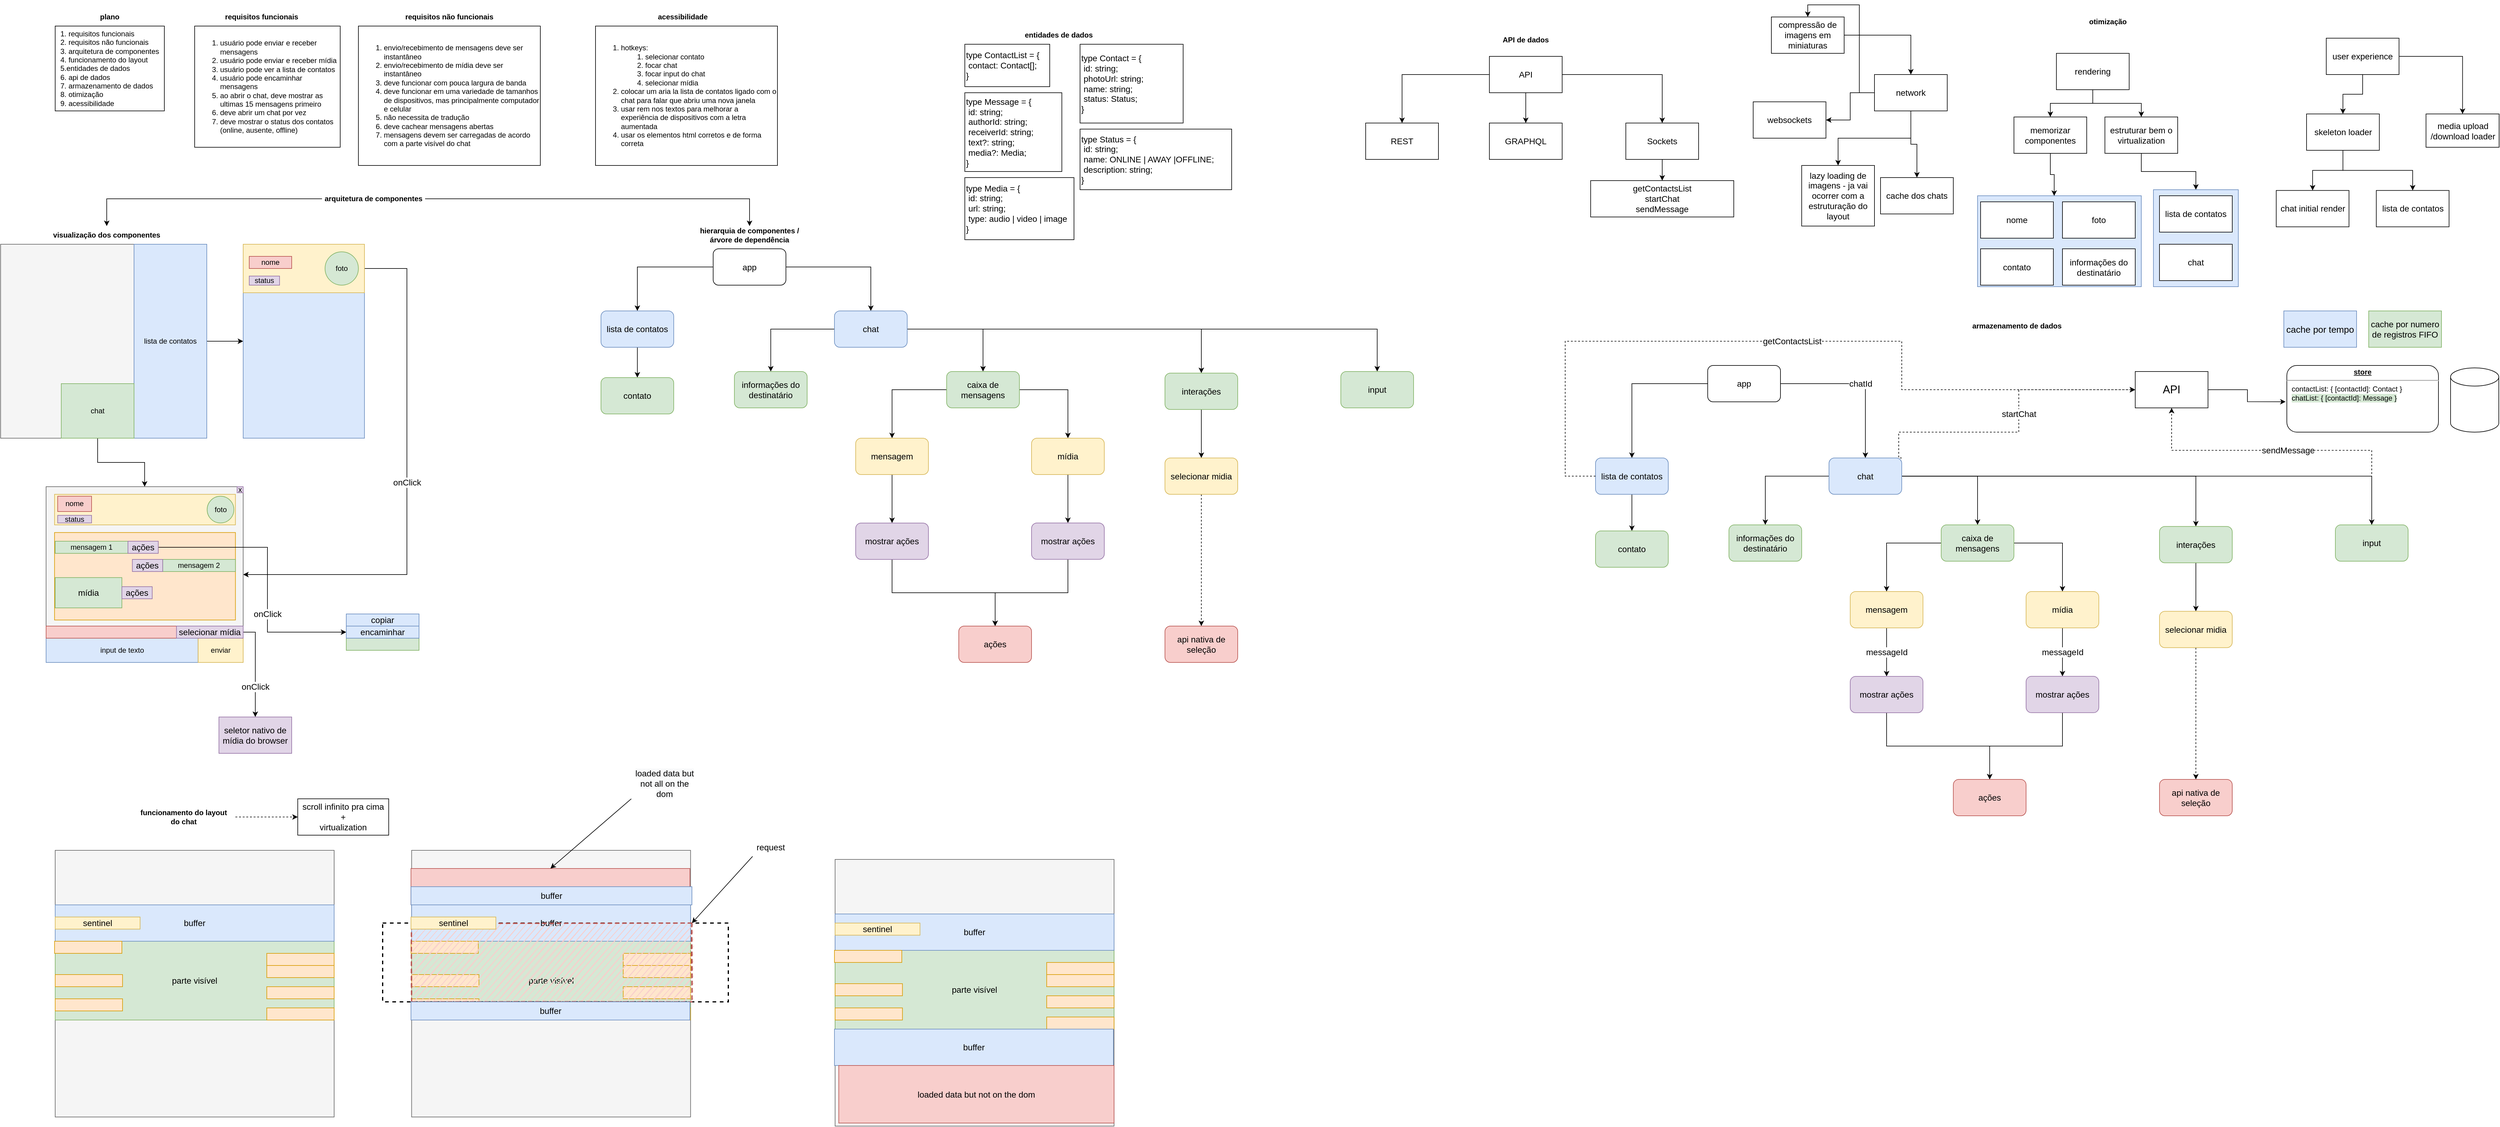<mxfile version="20.2.0" type="google"><diagram id="jamkoFkDFcD_MNUTm5GR" name="Page-1"><mxGraphModel grid="1" page="1" gridSize="10" guides="1" tooltips="1" connect="1" arrows="1" fold="1" pageScale="1" pageWidth="827" pageHeight="1169" math="0" shadow="0"><root><mxCell id="0"/><mxCell id="1" parent="0"/><mxCell id="gQbRkt-t-2cIPlTCjj4A-266" value="" style="rounded=0;whiteSpace=wrap;html=1;glass=0;labelBackgroundColor=none;sketch=0;fontSize=14;strokeWidth=1;fillColor=#dae8fc;strokeColor=#6c8ebf;" vertex="1" parent="1"><mxGeometry x="3660" y="350" width="140" height="160" as="geometry"/></mxCell><mxCell id="gQbRkt-t-2cIPlTCjj4A-263" value="" style="rounded=0;whiteSpace=wrap;html=1;glass=0;labelBackgroundColor=none;sketch=0;fontSize=14;strokeWidth=1;fillColor=#dae8fc;strokeColor=#6c8ebf;" vertex="1" parent="1"><mxGeometry x="3370" y="360" width="270" height="150" as="geometry"/></mxCell><mxCell id="gQbRkt-t-2cIPlTCjj4A-1" value="&lt;div style=&quot;text-align: left;&quot;&gt;&lt;span style=&quot;background-color: initial;&quot;&gt;1. requisitos funcionais&lt;/span&gt;&lt;/div&gt;&lt;div style=&quot;text-align: left;&quot;&gt;&lt;span style=&quot;background-color: initial;&quot;&gt;2. requisitos não funcionais&lt;/span&gt;&lt;/div&gt;&lt;div style=&quot;text-align: left;&quot;&gt;&lt;span style=&quot;background-color: initial;&quot;&gt;3. arquitetura de componentes&lt;/span&gt;&lt;/div&gt;&lt;div style=&quot;text-align: left;&quot;&gt;&lt;span style=&quot;background-color: initial;&quot;&gt;4. funcionamento do layout&lt;/span&gt;&lt;/div&gt;&lt;div style=&quot;text-align: left;&quot;&gt;&lt;span style=&quot;background-color: initial;&quot;&gt;5.entidades de dados&lt;/span&gt;&lt;/div&gt;&lt;div style=&quot;text-align: left;&quot;&gt;&lt;span style=&quot;background-color: initial;&quot;&gt;6. api de dados&lt;/span&gt;&lt;/div&gt;&lt;div style=&quot;text-align: left;&quot;&gt;&lt;span style=&quot;background-color: initial;&quot;&gt;7. armazenamento de dados&lt;/span&gt;&lt;/div&gt;&lt;div style=&quot;text-align: left;&quot;&gt;&lt;span style=&quot;background-color: initial;&quot;&gt;8. otimização&lt;/span&gt;&lt;/div&gt;&lt;div style=&quot;text-align: left;&quot;&gt;&lt;span style=&quot;background-color: initial;&quot;&gt;9. acessibilidade&lt;/span&gt;&lt;/div&gt;" style="rounded=0;whiteSpace=wrap;html=1;" vertex="1" parent="1"><mxGeometry x="200" y="80" width="180" height="140" as="geometry"/></mxCell><mxCell id="gQbRkt-t-2cIPlTCjj4A-2" value="plano" style="text;html=1;strokeColor=none;fillColor=none;align=center;verticalAlign=middle;whiteSpace=wrap;rounded=0;fontStyle=1" vertex="1" parent="1"><mxGeometry x="260" y="50" width="60" height="30" as="geometry"/></mxCell><mxCell id="gQbRkt-t-2cIPlTCjj4A-3" value="&lt;ol&gt;&lt;li&gt;usuário pode enviar e receber mensagens&lt;/li&gt;&lt;li&gt;usuário pode enviar e receber mídia&lt;/li&gt;&lt;li&gt;usuário pode ver a lista de contatos&lt;/li&gt;&lt;li&gt;usuário pode encaminhar mensagens&lt;/li&gt;&lt;li&gt;ao abrir o chat, deve mostrar as ultimas 15 mensagens primeiro&lt;/li&gt;&lt;li&gt;deve abrir um chat por vez&lt;/li&gt;&lt;li&gt;deve mostrar o status dos contatos (online, ausente, offline)&lt;/li&gt;&lt;/ol&gt;" style="rounded=0;whiteSpace=wrap;html=1;align=left;" vertex="1" parent="1"><mxGeometry x="430" y="80" width="240" height="200" as="geometry"/></mxCell><mxCell id="gQbRkt-t-2cIPlTCjj4A-4" value="requisitos funcionais" style="text;html=1;strokeColor=none;fillColor=none;align=center;verticalAlign=middle;whiteSpace=wrap;rounded=0;fontStyle=1" vertex="1" parent="1"><mxGeometry x="467.5" y="50" width="145" height="30" as="geometry"/></mxCell><mxCell id="gQbRkt-t-2cIPlTCjj4A-5" value="&lt;ol&gt;&lt;li&gt;envio/recebimento de mensagens deve ser instantâneo&lt;/li&gt;&lt;li&gt;envio/recebimento de mídia deve ser instantâneo&lt;/li&gt;&lt;li&gt;deve funcionar com pouca largura de banda&lt;/li&gt;&lt;li&gt;deve funcionar em uma variedade de tamanhos de dispositivos, mas principalmente computador e celular&lt;/li&gt;&lt;li&gt;não necessita de tradução&lt;/li&gt;&lt;li&gt;deve cachear mensagens abertas&lt;/li&gt;&lt;li&gt;mensagens devem ser carregadas de acordo com a parte visível do chat&lt;/li&gt;&lt;/ol&gt;" style="rounded=0;whiteSpace=wrap;html=1;align=left;" vertex="1" parent="1"><mxGeometry x="700" y="80" width="300" height="230" as="geometry"/></mxCell><mxCell id="gQbRkt-t-2cIPlTCjj4A-6" value="requisitos não funcionais" style="text;html=1;strokeColor=none;fillColor=none;align=center;verticalAlign=middle;whiteSpace=wrap;rounded=0;fontStyle=1" vertex="1" parent="1"><mxGeometry x="761.25" y="50" width="177.5" height="30" as="geometry"/></mxCell><mxCell id="gQbRkt-t-2cIPlTCjj4A-7" value="" style="rounded=0;whiteSpace=wrap;html=1;fillColor=#f5f5f5;fontColor=#333333;strokeColor=#666666;" vertex="1" parent="1"><mxGeometry x="110" y="440" width="340" height="320" as="geometry"/></mxCell><mxCell id="gQbRkt-t-2cIPlTCjj4A-8" value="visualização dos componentes" style="text;html=1;strokeColor=none;fillColor=none;align=center;verticalAlign=middle;whiteSpace=wrap;rounded=0;fontStyle=1" vertex="1" parent="1"><mxGeometry x="190" y="410" width="190" height="30" as="geometry"/></mxCell><mxCell id="gQbRkt-t-2cIPlTCjj4A-11" style="edgeStyle=orthogonalEdgeStyle;rounded=0;orthogonalLoop=1;jettySize=auto;html=1;entryX=0;entryY=0.5;entryDx=0;entryDy=0;" edge="1" parent="1" source="gQbRkt-t-2cIPlTCjj4A-9" target="gQbRkt-t-2cIPlTCjj4A-13"><mxGeometry relative="1" as="geometry"><mxPoint x="510" y="600" as="targetPoint"/></mxGeometry></mxCell><mxCell id="gQbRkt-t-2cIPlTCjj4A-9" value="lista de contatos" style="rounded=0;whiteSpace=wrap;html=1;fillColor=#dae8fc;strokeColor=#6c8ebf;" vertex="1" parent="1"><mxGeometry x="330" y="440" width="120" height="320" as="geometry"/></mxCell><mxCell id="gQbRkt-t-2cIPlTCjj4A-20" style="edgeStyle=orthogonalEdgeStyle;rounded=0;orthogonalLoop=1;jettySize=auto;html=1;entryX=0.5;entryY=0;entryDx=0;entryDy=0;" edge="1" parent="1" source="gQbRkt-t-2cIPlTCjj4A-10" target="gQbRkt-t-2cIPlTCjj4A-21"><mxGeometry relative="1" as="geometry"><mxPoint x="270" y="830" as="targetPoint"/></mxGeometry></mxCell><mxCell id="gQbRkt-t-2cIPlTCjj4A-10" value="chat" style="rounded=0;whiteSpace=wrap;html=1;fillColor=#d5e8d4;strokeColor=#82b366;" vertex="1" parent="1"><mxGeometry x="210" y="670" width="120" height="90" as="geometry"/></mxCell><mxCell id="gQbRkt-t-2cIPlTCjj4A-13" value="" style="rounded=0;whiteSpace=wrap;html=1;fillColor=#dae8fc;strokeColor=#6c8ebf;" vertex="1" parent="1"><mxGeometry x="510" y="440" width="200" height="320" as="geometry"/></mxCell><mxCell id="gQbRkt-t-2cIPlTCjj4A-40" value="onClick" style="edgeStyle=orthogonalEdgeStyle;rounded=0;orthogonalLoop=1;jettySize=auto;html=1;entryX=1;entryY=0.5;entryDx=0;entryDy=0;fontSize=14;" edge="1" parent="1" source="gQbRkt-t-2cIPlTCjj4A-14" target="gQbRkt-t-2cIPlTCjj4A-21"><mxGeometry relative="1" as="geometry"><Array as="points"><mxPoint x="780" y="480"/><mxPoint x="780" y="985"/></Array></mxGeometry></mxCell><mxCell id="gQbRkt-t-2cIPlTCjj4A-14" value="" style="rounded=0;whiteSpace=wrap;html=1;fillColor=#fff2cc;strokeColor=#d6b656;" vertex="1" parent="1"><mxGeometry x="510" y="440" width="200" height="80" as="geometry"/></mxCell><mxCell id="gQbRkt-t-2cIPlTCjj4A-16" value="foto" style="ellipse;whiteSpace=wrap;html=1;aspect=fixed;fillColor=#d5e8d4;strokeColor=#82b366;" vertex="1" parent="1"><mxGeometry x="645" y="452.5" width="55" height="55" as="geometry"/></mxCell><mxCell id="gQbRkt-t-2cIPlTCjj4A-19" value="status" style="rounded=0;whiteSpace=wrap;html=1;fillColor=#e1d5e7;strokeColor=#9673a6;" vertex="1" parent="1"><mxGeometry x="520" y="492.5" width="50" height="15" as="geometry"/></mxCell><mxCell id="gQbRkt-t-2cIPlTCjj4A-28" value="nome" style="rounded=0;whiteSpace=wrap;html=1;fillColor=#f8cecc;strokeColor=#b85450;" vertex="1" parent="1"><mxGeometry x="520" y="460" width="70" height="20" as="geometry"/></mxCell><mxCell id="gQbRkt-t-2cIPlTCjj4A-21" value="" style="rounded=0;whiteSpace=wrap;html=1;fillColor=#f5f5f5;fontColor=#333333;strokeColor=#666666;" vertex="1" parent="1"><mxGeometry x="185" y="840" width="325" height="290.0" as="geometry"/></mxCell><mxCell id="gQbRkt-t-2cIPlTCjj4A-22" value="input de texto" style="rounded=0;whiteSpace=wrap;html=1;fillColor=#dae8fc;strokeColor=#6c8ebf;" vertex="1" parent="1"><mxGeometry x="185" y="1090" width="250.71" height="40" as="geometry"/></mxCell><mxCell id="gQbRkt-t-2cIPlTCjj4A-23" value="enviar" style="rounded=0;whiteSpace=wrap;html=1;fillColor=#fff2cc;strokeColor=#d6b656;" vertex="1" parent="1"><mxGeometry x="435.71" y="1090" width="74.29" height="40" as="geometry"/></mxCell><mxCell id="gQbRkt-t-2cIPlTCjj4A-24" value="" style="rounded=0;whiteSpace=wrap;html=1;fillColor=#ffe6cc;strokeColor=#d79b00;" vertex="1" parent="1"><mxGeometry x="198.93" y="915.65" width="298.32" height="144.35" as="geometry"/></mxCell><mxCell id="gQbRkt-t-2cIPlTCjj4A-26" value="" style="rounded=0;whiteSpace=wrap;html=1;fillColor=#fff2cc;strokeColor=#d6b656;" vertex="1" parent="1"><mxGeometry x="198.93" y="852.609" width="298.325" height="50.435" as="geometry"/></mxCell><mxCell id="gQbRkt-t-2cIPlTCjj4A-27" value="foto" style="ellipse;whiteSpace=wrap;html=1;aspect=fixed;fillColor=#d5e8d4;strokeColor=#82b366;" vertex="1" parent="1"><mxGeometry x="450.557" y="855.761" width="44.13" height="44.13" as="geometry"/></mxCell><mxCell id="gQbRkt-t-2cIPlTCjj4A-18" value="nome" style="rounded=0;whiteSpace=wrap;html=1;fillColor=#f8cecc;strokeColor=#b85450;" vertex="1" parent="1"><mxGeometry x="204.12" y="855.76" width="55.88" height="25.22" as="geometry"/></mxCell><mxCell id="gQbRkt-t-2cIPlTCjj4A-29" value="status" style="rounded=0;whiteSpace=wrap;html=1;fillColor=#e1d5e7;strokeColor=#9673a6;" vertex="1" parent="1"><mxGeometry x="204.12" y="887.28" width="55.88" height="12.61" as="geometry"/></mxCell><mxCell id="gQbRkt-t-2cIPlTCjj4A-37" value="mensagem 2" style="rounded=0;whiteSpace=wrap;html=1;fillColor=#d5e8d4;strokeColor=#82b366;" vertex="1" parent="1"><mxGeometry x="377.25" y="960" width="120" height="20" as="geometry"/></mxCell><mxCell id="gQbRkt-t-2cIPlTCjj4A-38" value="mensagem 1" style="rounded=0;whiteSpace=wrap;html=1;fillColor=#d5e8d4;strokeColor=#82b366;" vertex="1" parent="1"><mxGeometry x="200" y="930" width="120" height="20" as="geometry"/></mxCell><mxCell id="gQbRkt-t-2cIPlTCjj4A-39" value="x" style="rounded=0;whiteSpace=wrap;html=1;fillColor=#e1d5e7;strokeColor=#9673a6;" vertex="1" parent="1"><mxGeometry x="500" y="840" width="10" height="10" as="geometry"/></mxCell><mxCell id="gQbRkt-t-2cIPlTCjj4A-41" value="" style="rounded=0;whiteSpace=wrap;html=1;fontSize=14;fillColor=#f8cecc;strokeColor=#b85450;" vertex="1" parent="1"><mxGeometry x="185" y="1070" width="325" height="20" as="geometry"/></mxCell><mxCell id="gQbRkt-t-2cIPlTCjj4A-52" value="onClick" style="edgeStyle=orthogonalEdgeStyle;rounded=0;orthogonalLoop=1;jettySize=auto;html=1;fontSize=14;entryX=0.5;entryY=0;entryDx=0;entryDy=0;exitX=1;exitY=0.5;exitDx=0;exitDy=0;" edge="1" parent="1" source="gQbRkt-t-2cIPlTCjj4A-42" target="gQbRkt-t-2cIPlTCjj4A-53"><mxGeometry x="0.375" relative="1" as="geometry"><mxPoint x="530" y="1210" as="targetPoint"/><mxPoint as="offset"/></mxGeometry></mxCell><mxCell id="gQbRkt-t-2cIPlTCjj4A-42" value="selecionar mídia" style="rounded=0;whiteSpace=wrap;html=1;fontSize=14;fillColor=#e1d5e7;strokeColor=#9673a6;" vertex="1" parent="1"><mxGeometry x="400" y="1070" width="110" height="20" as="geometry"/></mxCell><mxCell id="gQbRkt-t-2cIPlTCjj4A-43" value="mídia" style="rounded=0;whiteSpace=wrap;html=1;fontSize=14;fillColor=#d5e8d4;strokeColor=#82b366;" vertex="1" parent="1"><mxGeometry x="200" y="990" width="110" height="50" as="geometry"/></mxCell><mxCell id="gQbRkt-t-2cIPlTCjj4A-47" value="onClick" style="edgeStyle=orthogonalEdgeStyle;rounded=0;orthogonalLoop=1;jettySize=auto;html=1;fontSize=14;entryX=0;entryY=0.5;entryDx=0;entryDy=0;" edge="1" parent="1" source="gQbRkt-t-2cIPlTCjj4A-44" target="gQbRkt-t-2cIPlTCjj4A-48"><mxGeometry x="0.289" relative="1" as="geometry"><mxPoint x="650" y="1080.0" as="targetPoint"/><Array as="points"><mxPoint x="550" y="940"/><mxPoint x="550" y="1080"/></Array><mxPoint as="offset"/></mxGeometry></mxCell><mxCell id="gQbRkt-t-2cIPlTCjj4A-44" value="ações" style="rounded=0;whiteSpace=wrap;html=1;fontSize=14;fillColor=#e1d5e7;strokeColor=#9673a6;" vertex="1" parent="1"><mxGeometry x="320" y="930" width="50" height="20" as="geometry"/></mxCell><mxCell id="gQbRkt-t-2cIPlTCjj4A-45" value="ações" style="rounded=0;whiteSpace=wrap;html=1;fontSize=14;fillColor=#e1d5e7;strokeColor=#9673a6;" vertex="1" parent="1"><mxGeometry x="327.25" y="960" width="50" height="20" as="geometry"/></mxCell><mxCell id="gQbRkt-t-2cIPlTCjj4A-46" value="ações" style="rounded=0;whiteSpace=wrap;html=1;fontSize=14;fillColor=#e1d5e7;strokeColor=#9673a6;" vertex="1" parent="1"><mxGeometry x="310" y="1005" width="50" height="20" as="geometry"/></mxCell><mxCell id="gQbRkt-t-2cIPlTCjj4A-48" value="" style="rounded=0;whiteSpace=wrap;html=1;fontSize=14;fillColor=#d5e8d4;strokeColor=#82b366;" vertex="1" parent="1"><mxGeometry x="680" y="1050" width="120" height="60" as="geometry"/></mxCell><mxCell id="gQbRkt-t-2cIPlTCjj4A-49" value="copiar" style="rounded=0;whiteSpace=wrap;html=1;fontSize=14;fillColor=#dae8fc;strokeColor=#6c8ebf;" vertex="1" parent="1"><mxGeometry x="680" y="1050" width="120" height="20" as="geometry"/></mxCell><mxCell id="gQbRkt-t-2cIPlTCjj4A-50" value="encaminhar" style="rounded=0;whiteSpace=wrap;html=1;fontSize=14;fillColor=#dae8fc;strokeColor=#6c8ebf;" vertex="1" parent="1"><mxGeometry x="680" y="1070" width="120" height="20" as="geometry"/></mxCell><mxCell id="gQbRkt-t-2cIPlTCjj4A-53" value="seletor nativo de mídia do browser" style="rounded=0;whiteSpace=wrap;html=1;fontSize=14;fillColor=#e1d5e7;strokeColor=#9673a6;" vertex="1" parent="1"><mxGeometry x="470" y="1220" width="120" height="60" as="geometry"/></mxCell><mxCell id="gQbRkt-t-2cIPlTCjj4A-54" value="hierarquia de componentes / árvore de dependência" style="text;html=1;strokeColor=none;fillColor=none;align=center;verticalAlign=middle;whiteSpace=wrap;rounded=0;fontStyle=1" vertex="1" parent="1"><mxGeometry x="1260" y="410" width="170" height="30" as="geometry"/></mxCell><mxCell id="gQbRkt-t-2cIPlTCjj4A-57" style="edgeStyle=orthogonalEdgeStyle;rounded=0;orthogonalLoop=1;jettySize=auto;html=1;entryX=0.5;entryY=0;entryDx=0;entryDy=0;fontSize=14;" edge="1" parent="1" source="gQbRkt-t-2cIPlTCjj4A-56" target="gQbRkt-t-2cIPlTCjj4A-54"><mxGeometry relative="1" as="geometry"/></mxCell><mxCell id="gQbRkt-t-2cIPlTCjj4A-58" style="edgeStyle=orthogonalEdgeStyle;rounded=0;orthogonalLoop=1;jettySize=auto;html=1;entryX=0.5;entryY=0;entryDx=0;entryDy=0;fontSize=14;" edge="1" parent="1" source="gQbRkt-t-2cIPlTCjj4A-56" target="gQbRkt-t-2cIPlTCjj4A-8"><mxGeometry relative="1" as="geometry"/></mxCell><mxCell id="gQbRkt-t-2cIPlTCjj4A-56" value="arquitetura de componentes" style="text;html=1;strokeColor=none;fillColor=none;align=center;verticalAlign=middle;whiteSpace=wrap;rounded=0;fontStyle=1" vertex="1" parent="1"><mxGeometry x="640" y="350" width="170" height="30" as="geometry"/></mxCell><mxCell id="gQbRkt-t-2cIPlTCjj4A-64" value="" style="edgeStyle=orthogonalEdgeStyle;rounded=0;orthogonalLoop=1;jettySize=auto;html=1;fontSize=14;" edge="1" parent="1" source="gQbRkt-t-2cIPlTCjj4A-62" target="gQbRkt-t-2cIPlTCjj4A-63"><mxGeometry relative="1" as="geometry"/></mxCell><mxCell id="gQbRkt-t-2cIPlTCjj4A-66" value="" style="edgeStyle=orthogonalEdgeStyle;rounded=0;orthogonalLoop=1;jettySize=auto;html=1;fontSize=14;" edge="1" parent="1" source="gQbRkt-t-2cIPlTCjj4A-62" target="gQbRkt-t-2cIPlTCjj4A-65"><mxGeometry relative="1" as="geometry"/></mxCell><mxCell id="gQbRkt-t-2cIPlTCjj4A-62" value="app" style="rounded=1;whiteSpace=wrap;html=1;fontSize=14;" vertex="1" parent="1"><mxGeometry x="1285" y="447.5" width="120" height="60" as="geometry"/></mxCell><mxCell id="gQbRkt-t-2cIPlTCjj4A-68" value="" style="edgeStyle=orthogonalEdgeStyle;rounded=0;orthogonalLoop=1;jettySize=auto;html=1;fontSize=14;" edge="1" parent="1" source="gQbRkt-t-2cIPlTCjj4A-63" target="gQbRkt-t-2cIPlTCjj4A-67"><mxGeometry relative="1" as="geometry"/></mxCell><mxCell id="gQbRkt-t-2cIPlTCjj4A-63" value="lista de contatos" style="whiteSpace=wrap;html=1;fontSize=14;rounded=1;fillColor=#dae8fc;strokeColor=#6c8ebf;" vertex="1" parent="1"><mxGeometry x="1100" y="550" width="120" height="60" as="geometry"/></mxCell><mxCell id="gQbRkt-t-2cIPlTCjj4A-70" value="" style="edgeStyle=orthogonalEdgeStyle;rounded=0;orthogonalLoop=1;jettySize=auto;html=1;fontSize=14;" edge="1" parent="1" source="gQbRkt-t-2cIPlTCjj4A-65" target="gQbRkt-t-2cIPlTCjj4A-69"><mxGeometry relative="1" as="geometry"/></mxCell><mxCell id="gQbRkt-t-2cIPlTCjj4A-74" value="" style="edgeStyle=orthogonalEdgeStyle;rounded=0;orthogonalLoop=1;jettySize=auto;html=1;fontSize=14;" edge="1" parent="1" source="gQbRkt-t-2cIPlTCjj4A-65" target="gQbRkt-t-2cIPlTCjj4A-73"><mxGeometry relative="1" as="geometry"/></mxCell><mxCell id="gQbRkt-t-2cIPlTCjj4A-95" value="" style="edgeStyle=orthogonalEdgeStyle;rounded=0;orthogonalLoop=1;jettySize=auto;html=1;fontSize=14;" edge="1" parent="1" source="gQbRkt-t-2cIPlTCjj4A-65" target="gQbRkt-t-2cIPlTCjj4A-94"><mxGeometry relative="1" as="geometry"/></mxCell><mxCell id="gQbRkt-t-2cIPlTCjj4A-98" style="edgeStyle=orthogonalEdgeStyle;rounded=0;orthogonalLoop=1;jettySize=auto;html=1;fontSize=14;" edge="1" parent="1" source="gQbRkt-t-2cIPlTCjj4A-65" target="gQbRkt-t-2cIPlTCjj4A-99"><mxGeometry relative="1" as="geometry"><mxPoint x="2410" y="650" as="targetPoint"/></mxGeometry></mxCell><mxCell id="gQbRkt-t-2cIPlTCjj4A-65" value="chat" style="whiteSpace=wrap;html=1;fontSize=14;rounded=1;fillColor=#dae8fc;strokeColor=#6c8ebf;" vertex="1" parent="1"><mxGeometry x="1485" y="550" width="120" height="60" as="geometry"/></mxCell><mxCell id="gQbRkt-t-2cIPlTCjj4A-67" value="contato" style="whiteSpace=wrap;html=1;fontSize=14;rounded=1;fillColor=#d5e8d4;strokeColor=#82b366;" vertex="1" parent="1"><mxGeometry x="1100" y="660" width="120" height="60" as="geometry"/></mxCell><mxCell id="gQbRkt-t-2cIPlTCjj4A-69" value="informações do destinatário" style="whiteSpace=wrap;html=1;fontSize=14;rounded=1;fillColor=#d5e8d4;strokeColor=#82b366;" vertex="1" parent="1"><mxGeometry x="1320" y="650" width="120" height="60" as="geometry"/></mxCell><mxCell id="gQbRkt-t-2cIPlTCjj4A-78" value="" style="edgeStyle=orthogonalEdgeStyle;rounded=0;orthogonalLoop=1;jettySize=auto;html=1;fontSize=14;" edge="1" parent="1" source="gQbRkt-t-2cIPlTCjj4A-73" target="gQbRkt-t-2cIPlTCjj4A-77"><mxGeometry relative="1" as="geometry"/></mxCell><mxCell id="gQbRkt-t-2cIPlTCjj4A-80" value="" style="edgeStyle=orthogonalEdgeStyle;rounded=0;orthogonalLoop=1;jettySize=auto;html=1;fontSize=14;" edge="1" parent="1" source="gQbRkt-t-2cIPlTCjj4A-73" target="gQbRkt-t-2cIPlTCjj4A-79"><mxGeometry relative="1" as="geometry"/></mxCell><mxCell id="gQbRkt-t-2cIPlTCjj4A-73" value="caixa de mensagens" style="whiteSpace=wrap;html=1;fontSize=14;rounded=1;fillColor=#d5e8d4;strokeColor=#82b366;" vertex="1" parent="1"><mxGeometry x="1670" y="650" width="120" height="60" as="geometry"/></mxCell><mxCell id="gQbRkt-t-2cIPlTCjj4A-85" value="" style="edgeStyle=orthogonalEdgeStyle;rounded=0;orthogonalLoop=1;jettySize=auto;html=1;fontSize=14;" edge="1" parent="1" source="gQbRkt-t-2cIPlTCjj4A-77" target="gQbRkt-t-2cIPlTCjj4A-84"><mxGeometry relative="1" as="geometry"/></mxCell><mxCell id="gQbRkt-t-2cIPlTCjj4A-77" value="mensagem" style="whiteSpace=wrap;html=1;fontSize=14;rounded=1;fillColor=#fff2cc;strokeColor=#d6b656;" vertex="1" parent="1"><mxGeometry x="1520" y="760" width="120" height="60" as="geometry"/></mxCell><mxCell id="gQbRkt-t-2cIPlTCjj4A-87" style="edgeStyle=orthogonalEdgeStyle;rounded=0;orthogonalLoop=1;jettySize=auto;html=1;fontSize=14;" edge="1" parent="1" source="gQbRkt-t-2cIPlTCjj4A-79" target="gQbRkt-t-2cIPlTCjj4A-86"><mxGeometry relative="1" as="geometry"/></mxCell><mxCell id="gQbRkt-t-2cIPlTCjj4A-79" value="mídia" style="whiteSpace=wrap;html=1;fontSize=14;rounded=1;fillColor=#fff2cc;strokeColor=#d6b656;" vertex="1" parent="1"><mxGeometry x="1810" y="760" width="120" height="60" as="geometry"/></mxCell><mxCell id="gQbRkt-t-2cIPlTCjj4A-91" style="edgeStyle=orthogonalEdgeStyle;rounded=0;orthogonalLoop=1;jettySize=auto;html=1;fontSize=14;exitX=0.5;exitY=1;exitDx=0;exitDy=0;" edge="1" parent="1" source="gQbRkt-t-2cIPlTCjj4A-84" target="gQbRkt-t-2cIPlTCjj4A-90"><mxGeometry relative="1" as="geometry"/></mxCell><mxCell id="gQbRkt-t-2cIPlTCjj4A-84" value="mostrar ações" style="whiteSpace=wrap;html=1;fontSize=14;rounded=1;fillColor=#e1d5e7;strokeColor=#9673a6;" vertex="1" parent="1"><mxGeometry x="1520" y="900" width="120" height="60" as="geometry"/></mxCell><mxCell id="gQbRkt-t-2cIPlTCjj4A-92" style="edgeStyle=orthogonalEdgeStyle;rounded=0;orthogonalLoop=1;jettySize=auto;html=1;fontSize=14;" edge="1" parent="1" source="gQbRkt-t-2cIPlTCjj4A-86" target="gQbRkt-t-2cIPlTCjj4A-90"><mxGeometry relative="1" as="geometry"/></mxCell><mxCell id="gQbRkt-t-2cIPlTCjj4A-86" value="mostrar ações" style="whiteSpace=wrap;html=1;fontSize=14;rounded=1;fillColor=#e1d5e7;strokeColor=#9673a6;" vertex="1" parent="1"><mxGeometry x="1810" y="899.89" width="120" height="60" as="geometry"/></mxCell><mxCell id="gQbRkt-t-2cIPlTCjj4A-90" value="ações" style="rounded=1;whiteSpace=wrap;html=1;fontSize=14;fillColor=#f8cecc;strokeColor=#b85450;" vertex="1" parent="1"><mxGeometry x="1690" y="1070" width="120" height="60" as="geometry"/></mxCell><mxCell id="gQbRkt-t-2cIPlTCjj4A-97" value="" style="edgeStyle=orthogonalEdgeStyle;rounded=0;orthogonalLoop=1;jettySize=auto;html=1;fontSize=14;" edge="1" parent="1" source="gQbRkt-t-2cIPlTCjj4A-94" target="gQbRkt-t-2cIPlTCjj4A-96"><mxGeometry relative="1" as="geometry"/></mxCell><mxCell id="gQbRkt-t-2cIPlTCjj4A-94" value="interações" style="whiteSpace=wrap;html=1;fontSize=14;rounded=1;fillColor=#d5e8d4;strokeColor=#82b366;" vertex="1" parent="1"><mxGeometry x="2030" y="652.61" width="120" height="60" as="geometry"/></mxCell><mxCell id="gQbRkt-t-2cIPlTCjj4A-103" style="edgeStyle=orthogonalEdgeStyle;rounded=0;orthogonalLoop=1;jettySize=auto;html=1;fontSize=14;dashed=1;" edge="1" parent="1" source="gQbRkt-t-2cIPlTCjj4A-96" target="gQbRkt-t-2cIPlTCjj4A-102"><mxGeometry relative="1" as="geometry"/></mxCell><mxCell id="gQbRkt-t-2cIPlTCjj4A-96" value="selecionar midia" style="whiteSpace=wrap;html=1;fontSize=14;rounded=1;fillColor=#fff2cc;strokeColor=#d6b656;" vertex="1" parent="1"><mxGeometry x="2030" y="792.61" width="120" height="60" as="geometry"/></mxCell><mxCell id="gQbRkt-t-2cIPlTCjj4A-99" value="input" style="whiteSpace=wrap;html=1;fontSize=14;rounded=1;fillColor=#d5e8d4;strokeColor=#82b366;" vertex="1" parent="1"><mxGeometry x="2320" y="650" width="120" height="60" as="geometry"/></mxCell><mxCell id="gQbRkt-t-2cIPlTCjj4A-102" value="api nativa de seleção" style="rounded=1;whiteSpace=wrap;html=1;fontSize=14;fillColor=#f8cecc;strokeColor=#b85450;" vertex="1" parent="1"><mxGeometry x="2030" y="1070" width="120" height="60" as="geometry"/></mxCell><mxCell id="gQbRkt-t-2cIPlTCjj4A-111" style="edgeStyle=orthogonalEdgeStyle;rounded=0;orthogonalLoop=1;jettySize=auto;html=1;entryX=0;entryY=0.5;entryDx=0;entryDy=0;dashed=1;fontSize=14;" edge="1" parent="1" source="gQbRkt-t-2cIPlTCjj4A-105" target="gQbRkt-t-2cIPlTCjj4A-110"><mxGeometry relative="1" as="geometry"/></mxCell><mxCell id="gQbRkt-t-2cIPlTCjj4A-105" value="funcionamento do layout&lt;br&gt;do chat" style="text;html=1;strokeColor=none;fillColor=none;align=center;verticalAlign=middle;whiteSpace=wrap;rounded=0;fontStyle=1" vertex="1" parent="1"><mxGeometry x="327.25" y="1370" width="170" height="30" as="geometry"/></mxCell><mxCell id="gQbRkt-t-2cIPlTCjj4A-106" value="" style="rounded=0;whiteSpace=wrap;html=1;fontSize=14;fillColor=#f5f5f5;fontColor=#333333;strokeColor=#666666;" vertex="1" parent="1"><mxGeometry x="200" y="1440" width="460" height="440" as="geometry"/></mxCell><mxCell id="gQbRkt-t-2cIPlTCjj4A-107" value="parte visível" style="rounded=0;whiteSpace=wrap;html=1;fontSize=14;fillColor=#d5e8d4;strokeColor=#82b366;" vertex="1" parent="1"><mxGeometry x="200" y="1590" width="460" height="130" as="geometry"/></mxCell><mxCell id="gQbRkt-t-2cIPlTCjj4A-109" value="buffer" style="rounded=0;whiteSpace=wrap;html=1;fontSize=14;fillColor=#dae8fc;strokeColor=#6c8ebf;" vertex="1" parent="1"><mxGeometry x="200" y="1530" width="460" height="60" as="geometry"/></mxCell><mxCell id="gQbRkt-t-2cIPlTCjj4A-110" value="scroll infinito pra cima&lt;br&gt;+&lt;br&gt;virtualization" style="rounded=0;whiteSpace=wrap;html=1;fontSize=14;" vertex="1" parent="1"><mxGeometry x="600" y="1355" width="150" height="60" as="geometry"/></mxCell><mxCell id="gQbRkt-t-2cIPlTCjj4A-112" value="" style="rounded=0;whiteSpace=wrap;html=1;fontSize=14;fillColor=#ffe6cc;strokeColor=#d79b00;" vertex="1" parent="1"><mxGeometry x="198.93" y="1590" width="111.07" height="20" as="geometry"/></mxCell><mxCell id="gQbRkt-t-2cIPlTCjj4A-113" value="" style="rounded=0;whiteSpace=wrap;html=1;fontSize=14;fillColor=#ffe6cc;strokeColor=#d79b00;" vertex="1" parent="1"><mxGeometry x="548.93" y="1610" width="111.07" height="20" as="geometry"/></mxCell><mxCell id="gQbRkt-t-2cIPlTCjj4A-114" value="" style="rounded=0;whiteSpace=wrap;html=1;fontSize=14;fillColor=#ffe6cc;strokeColor=#d79b00;" vertex="1" parent="1"><mxGeometry x="548.93" y="1630" width="111.07" height="20" as="geometry"/></mxCell><mxCell id="gQbRkt-t-2cIPlTCjj4A-115" value="" style="rounded=0;whiteSpace=wrap;html=1;fontSize=14;fillColor=#ffe6cc;strokeColor=#d79b00;" vertex="1" parent="1"><mxGeometry x="200" y="1645" width="111.07" height="20" as="geometry"/></mxCell><mxCell id="gQbRkt-t-2cIPlTCjj4A-116" value="" style="rounded=0;whiteSpace=wrap;html=1;fontSize=14;fillColor=#ffe6cc;strokeColor=#d79b00;" vertex="1" parent="1"><mxGeometry x="548.93" y="1665" width="111.07" height="20" as="geometry"/></mxCell><mxCell id="gQbRkt-t-2cIPlTCjj4A-117" value="" style="rounded=0;whiteSpace=wrap;html=1;fontSize=14;fillColor=#ffe6cc;strokeColor=#d79b00;" vertex="1" parent="1"><mxGeometry x="200" y="1685" width="111.07" height="20" as="geometry"/></mxCell><mxCell id="gQbRkt-t-2cIPlTCjj4A-118" value="" style="rounded=0;whiteSpace=wrap;html=1;fontSize=14;fillColor=#ffe6cc;strokeColor=#d79b00;" vertex="1" parent="1"><mxGeometry x="548.93" y="1700" width="111.07" height="20" as="geometry"/></mxCell><mxCell id="gQbRkt-t-2cIPlTCjj4A-121" value="" style="rounded=0;whiteSpace=wrap;html=1;fontSize=14;fillColor=#f5f5f5;fontColor=#333333;strokeColor=#666666;" vertex="1" parent="1"><mxGeometry x="787.75" y="1440" width="460" height="440" as="geometry"/></mxCell><mxCell id="gQbRkt-t-2cIPlTCjj4A-122" value="parte visível" style="rounded=0;whiteSpace=wrap;html=1;fontSize=14;fillColor=#d5e8d4;strokeColor=#82b366;" vertex="1" parent="1"><mxGeometry x="787.75" y="1590" width="460" height="130" as="geometry"/></mxCell><mxCell id="gQbRkt-t-2cIPlTCjj4A-123" value="buffer" style="rounded=0;whiteSpace=wrap;html=1;fontSize=14;fillColor=#dae8fc;strokeColor=#6c8ebf;" vertex="1" parent="1"><mxGeometry x="787.75" y="1530" width="460" height="60" as="geometry"/></mxCell><mxCell id="gQbRkt-t-2cIPlTCjj4A-124" value="" style="rounded=0;whiteSpace=wrap;html=1;fontSize=14;fillColor=#ffe6cc;strokeColor=#d79b00;" vertex="1" parent="1"><mxGeometry x="786.68" y="1590" width="111.07" height="20" as="geometry"/></mxCell><mxCell id="gQbRkt-t-2cIPlTCjj4A-125" value="" style="rounded=0;whiteSpace=wrap;html=1;fontSize=14;fillColor=#ffe6cc;strokeColor=#d79b00;" vertex="1" parent="1"><mxGeometry x="1136.68" y="1610" width="111.07" height="20" as="geometry"/></mxCell><mxCell id="gQbRkt-t-2cIPlTCjj4A-126" value="" style="rounded=0;whiteSpace=wrap;html=1;fontSize=14;fillColor=#ffe6cc;strokeColor=#d79b00;" vertex="1" parent="1"><mxGeometry x="1136.68" y="1630" width="111.07" height="20" as="geometry"/></mxCell><mxCell id="gQbRkt-t-2cIPlTCjj4A-127" value="" style="rounded=0;whiteSpace=wrap;html=1;fontSize=14;fillColor=#ffe6cc;strokeColor=#d79b00;" vertex="1" parent="1"><mxGeometry x="787.75" y="1645" width="111.07" height="20" as="geometry"/></mxCell><mxCell id="gQbRkt-t-2cIPlTCjj4A-128" value="" style="rounded=0;whiteSpace=wrap;html=1;fontSize=14;fillColor=#ffe6cc;strokeColor=#d79b00;" vertex="1" parent="1"><mxGeometry x="1136.68" y="1665" width="111.07" height="20" as="geometry"/></mxCell><mxCell id="gQbRkt-t-2cIPlTCjj4A-129" value="" style="rounded=0;whiteSpace=wrap;html=1;fontSize=14;fillColor=#ffe6cc;strokeColor=#d79b00;" vertex="1" parent="1"><mxGeometry x="787.75" y="1685" width="111.07" height="20" as="geometry"/></mxCell><mxCell id="gQbRkt-t-2cIPlTCjj4A-130" value="" style="rounded=0;whiteSpace=wrap;html=1;fontSize=14;fillColor=#ffe6cc;strokeColor=#d79b00;" vertex="1" parent="1"><mxGeometry x="1136.68" y="1700" width="111.07" height="20" as="geometry"/></mxCell><mxCell id="gQbRkt-t-2cIPlTCjj4A-131" value="" style="rounded=0;whiteSpace=wrap;html=1;fontSize=14;fillColor=none;dashed=1;strokeWidth=2;" vertex="1" parent="1"><mxGeometry x="740" y="1560" width="570" height="130" as="geometry"/></mxCell><mxCell id="gQbRkt-t-2cIPlTCjj4A-132" value="" style="rounded=0;whiteSpace=wrap;html=1;dashed=1;fontSize=14;strokeWidth=2;fillColor=#f8cecc;glass=0;sketch=1;strokeColor=#b85450;" vertex="1" parent="1"><mxGeometry x="787.75" y="1560" width="462.25" height="130" as="geometry"/></mxCell><mxCell id="gQbRkt-t-2cIPlTCjj4A-133" value="" style="endArrow=classic;html=1;rounded=0;fontSize=14;entryX=1;entryY=0;entryDx=0;entryDy=0;exitX=0;exitY=1;exitDx=0;exitDy=0;" edge="1" parent="1" source="gQbRkt-t-2cIPlTCjj4A-134" target="gQbRkt-t-2cIPlTCjj4A-132"><mxGeometry width="50" height="50" relative="1" as="geometry"><mxPoint x="1330" y="1440" as="sourcePoint"/><mxPoint x="1010" y="1540" as="targetPoint"/></mxGeometry></mxCell><mxCell id="gQbRkt-t-2cIPlTCjj4A-134" value="request" style="text;html=1;strokeColor=none;fillColor=none;align=center;verticalAlign=middle;whiteSpace=wrap;rounded=0;glass=0;dashed=1;sketch=1;fontSize=14;" vertex="1" parent="1"><mxGeometry x="1350" y="1420" width="60" height="30" as="geometry"/></mxCell><mxCell id="gQbRkt-t-2cIPlTCjj4A-138" value="" style="rounded=0;whiteSpace=wrap;html=1;fontSize=14;fillColor=#f8cecc;strokeColor=#b85450;" vertex="1" parent="1"><mxGeometry x="786.68" y="1470" width="460" height="60" as="geometry"/></mxCell><mxCell id="gQbRkt-t-2cIPlTCjj4A-136" value="buffer" style="rounded=0;whiteSpace=wrap;html=1;fontSize=14;fillColor=#dae8fc;strokeColor=#6c8ebf;" vertex="1" parent="1"><mxGeometry x="786.68" y="1500" width="463.32" height="30" as="geometry"/></mxCell><mxCell id="gQbRkt-t-2cIPlTCjj4A-139" value="&lt;span style=&quot;color: rgb(0, 0, 0); font-family: Helvetica; font-size: 14px; font-style: normal; font-variant-ligatures: normal; font-variant-caps: normal; font-weight: 400; letter-spacing: normal; orphans: 2; text-align: center; text-indent: 0px; text-transform: none; widows: 2; word-spacing: 0px; -webkit-text-stroke-width: 0px; background-color: rgb(248, 249, 250); text-decoration-thickness: initial; text-decoration-style: initial; text-decoration-color: initial; float: none; display: inline !important;&quot;&gt;loaded data but not all on the dom&lt;/span&gt;" style="text;html=1;strokeColor=none;fillColor=none;align=center;verticalAlign=middle;whiteSpace=wrap;rounded=0;glass=0;dashed=1;sketch=1;fontSize=14;" vertex="1" parent="1"><mxGeometry x="1150" y="1305" width="110" height="50" as="geometry"/></mxCell><mxCell id="gQbRkt-t-2cIPlTCjj4A-141" value="" style="endArrow=classic;html=1;rounded=0;fontSize=14;entryX=0.5;entryY=0;entryDx=0;entryDy=0;exitX=0;exitY=1;exitDx=0;exitDy=0;" edge="1" parent="1" source="gQbRkt-t-2cIPlTCjj4A-139" target="gQbRkt-t-2cIPlTCjj4A-138"><mxGeometry width="50" height="50" relative="1" as="geometry"><mxPoint x="1350" y="1460" as="sourcePoint"/><mxPoint x="1270" y="1580" as="targetPoint"/></mxGeometry></mxCell><mxCell id="gQbRkt-t-2cIPlTCjj4A-143" value="buffer" style="rounded=0;whiteSpace=wrap;html=1;fontSize=14;fillColor=#dae8fc;strokeColor=#6c8ebf;" vertex="1" parent="1"><mxGeometry x="786.68" y="1690" width="460" height="30" as="geometry"/></mxCell><mxCell id="gQbRkt-t-2cIPlTCjj4A-146" value="" style="rounded=0;whiteSpace=wrap;html=1;fontSize=14;fillColor=#f5f5f5;fontColor=#333333;strokeColor=#666666;" vertex="1" parent="1"><mxGeometry x="1486.07" y="1455" width="460" height="440" as="geometry"/></mxCell><mxCell id="gQbRkt-t-2cIPlTCjj4A-147" value="parte visível" style="rounded=0;whiteSpace=wrap;html=1;fontSize=14;fillColor=#d5e8d4;strokeColor=#82b366;" vertex="1" parent="1"><mxGeometry x="1486.07" y="1605" width="460" height="130" as="geometry"/></mxCell><mxCell id="gQbRkt-t-2cIPlTCjj4A-148" value="buffer" style="rounded=0;whiteSpace=wrap;html=1;fontSize=14;fillColor=#dae8fc;strokeColor=#6c8ebf;" vertex="1" parent="1"><mxGeometry x="1486.07" y="1545" width="460" height="60" as="geometry"/></mxCell><mxCell id="gQbRkt-t-2cIPlTCjj4A-149" value="" style="rounded=0;whiteSpace=wrap;html=1;fontSize=14;fillColor=#ffe6cc;strokeColor=#d79b00;" vertex="1" parent="1"><mxGeometry x="1485" y="1605" width="111.07" height="20" as="geometry"/></mxCell><mxCell id="gQbRkt-t-2cIPlTCjj4A-150" value="" style="rounded=0;whiteSpace=wrap;html=1;fontSize=14;fillColor=#ffe6cc;strokeColor=#d79b00;" vertex="1" parent="1"><mxGeometry x="1835" y="1625" width="111.07" height="20" as="geometry"/></mxCell><mxCell id="gQbRkt-t-2cIPlTCjj4A-151" value="" style="rounded=0;whiteSpace=wrap;html=1;fontSize=14;fillColor=#ffe6cc;strokeColor=#d79b00;" vertex="1" parent="1"><mxGeometry x="1835" y="1645" width="111.07" height="20" as="geometry"/></mxCell><mxCell id="gQbRkt-t-2cIPlTCjj4A-152" value="" style="rounded=0;whiteSpace=wrap;html=1;fontSize=14;fillColor=#ffe6cc;strokeColor=#d79b00;" vertex="1" parent="1"><mxGeometry x="1486.07" y="1660" width="111.07" height="20" as="geometry"/></mxCell><mxCell id="gQbRkt-t-2cIPlTCjj4A-153" value="" style="rounded=0;whiteSpace=wrap;html=1;fontSize=14;fillColor=#ffe6cc;strokeColor=#d79b00;" vertex="1" parent="1"><mxGeometry x="1835" y="1680" width="111.07" height="20" as="geometry"/></mxCell><mxCell id="gQbRkt-t-2cIPlTCjj4A-154" value="" style="rounded=0;whiteSpace=wrap;html=1;fontSize=14;fillColor=#ffe6cc;strokeColor=#d79b00;" vertex="1" parent="1"><mxGeometry x="1486.07" y="1700" width="111.07" height="20" as="geometry"/></mxCell><mxCell id="gQbRkt-t-2cIPlTCjj4A-155" value="" style="rounded=0;whiteSpace=wrap;html=1;fontSize=14;fillColor=#ffe6cc;strokeColor=#d79b00;" vertex="1" parent="1"><mxGeometry x="1835" y="1715" width="111.07" height="20" as="geometry"/></mxCell><mxCell id="gQbRkt-t-2cIPlTCjj4A-156" value="buffer" style="rounded=0;whiteSpace=wrap;html=1;fontSize=14;fillColor=#dae8fc;strokeColor=#6c8ebf;" vertex="1" parent="1"><mxGeometry x="1485" y="1735" width="460" height="60" as="geometry"/></mxCell><mxCell id="gQbRkt-t-2cIPlTCjj4A-157" value="loaded data but not on the dom" style="rounded=0;whiteSpace=wrap;html=1;glass=0;sketch=0;fontSize=14;strokeWidth=1;fillColor=#f8cecc;strokeColor=#b85450;" vertex="1" parent="1"><mxGeometry x="1492.14" y="1795" width="453.93" height="95" as="geometry"/></mxCell><mxCell id="gQbRkt-t-2cIPlTCjj4A-158" value="sentinel" style="rounded=0;whiteSpace=wrap;html=1;glass=0;sketch=0;fontSize=14;strokeWidth=1;fillColor=#fff2cc;strokeColor=#d6b656;" vertex="1" parent="1"><mxGeometry x="200" y="1550" width="140" height="20" as="geometry"/></mxCell><mxCell id="gQbRkt-t-2cIPlTCjj4A-159" value="sentinel" style="rounded=0;whiteSpace=wrap;html=1;glass=0;sketch=0;fontSize=14;strokeWidth=1;fillColor=#fff2cc;strokeColor=#d6b656;" vertex="1" parent="1"><mxGeometry x="786.68" y="1550" width="140" height="20" as="geometry"/></mxCell><mxCell id="gQbRkt-t-2cIPlTCjj4A-160" value="sentinel" style="rounded=0;whiteSpace=wrap;html=1;glass=0;sketch=0;fontSize=14;strokeWidth=1;fillColor=#fff2cc;strokeColor=#d6b656;" vertex="1" parent="1"><mxGeometry x="1486.07" y="1560" width="140" height="20" as="geometry"/></mxCell><mxCell id="gQbRkt-t-2cIPlTCjj4A-162" value="entidades de dados" style="text;html=1;strokeColor=none;fillColor=none;align=center;verticalAlign=middle;whiteSpace=wrap;rounded=0;fontStyle=1" vertex="1" parent="1"><mxGeometry x="1770" y="80" width="170" height="30" as="geometry"/></mxCell><mxCell id="gQbRkt-t-2cIPlTCjj4A-163" value="type ContactList = {&lt;br&gt;&amp;nbsp;contact: Contact[];&lt;br&gt;}" style="rounded=0;whiteSpace=wrap;html=1;glass=0;sketch=0;fontSize=14;strokeWidth=1;align=left;" vertex="1" parent="1"><mxGeometry x="1700" y="110" width="140" height="70" as="geometry"/></mxCell><mxCell id="gQbRkt-t-2cIPlTCjj4A-164" value="type Message = {&lt;br&gt;&amp;nbsp;id: string;&lt;br&gt;&amp;nbsp;authorId: string;&lt;br&gt;&amp;nbsp;receiverId: string;&lt;br&gt;&amp;nbsp;text?: string;&lt;br&gt;&amp;nbsp;media?: Media;&lt;br&gt;}" style="rounded=0;whiteSpace=wrap;html=1;glass=0;sketch=0;fontSize=14;strokeWidth=1;align=left;" vertex="1" parent="1"><mxGeometry x="1700" y="190" width="160" height="130" as="geometry"/></mxCell><mxCell id="gQbRkt-t-2cIPlTCjj4A-165" value="type Contact = {&lt;br&gt;&amp;nbsp;id: string;&lt;br&gt;&amp;nbsp;photoUrl: string;&lt;br&gt;&amp;nbsp;name: string;&lt;br&gt;&amp;nbsp;status: Status;&lt;br&gt;}" style="rounded=0;whiteSpace=wrap;html=1;glass=0;sketch=0;fontSize=14;strokeWidth=1;align=left;" vertex="1" parent="1"><mxGeometry x="1890" y="110" width="170" height="130" as="geometry"/></mxCell><mxCell id="gQbRkt-t-2cIPlTCjj4A-166" value="type Status = {&lt;br&gt;&amp;nbsp;id: string;&lt;br&gt;&amp;nbsp;name: ONLINE | AWAY |OFFLINE;&lt;br&gt;&amp;nbsp;description: string;&lt;br&gt;}" style="rounded=0;whiteSpace=wrap;html=1;glass=0;sketch=0;fontSize=14;strokeWidth=1;align=left;" vertex="1" parent="1"><mxGeometry x="1890" y="250" width="250" height="100" as="geometry"/></mxCell><mxCell id="gQbRkt-t-2cIPlTCjj4A-167" value="type Media = {&lt;br&gt;&amp;nbsp;id: string;&lt;br&gt;&amp;nbsp;url: string;&lt;br&gt;&amp;nbsp;type: audio | video | image&lt;br&gt;}" style="rounded=0;whiteSpace=wrap;html=1;glass=0;sketch=0;fontSize=14;strokeWidth=1;align=left;" vertex="1" parent="1"><mxGeometry x="1700" y="330" width="180" height="102.5" as="geometry"/></mxCell><mxCell id="gQbRkt-t-2cIPlTCjj4A-168" value="API de dados" style="text;html=1;strokeColor=none;fillColor=none;align=center;verticalAlign=middle;whiteSpace=wrap;rounded=0;fontStyle=1" vertex="1" parent="1"><mxGeometry x="2540" y="87.5" width="170" height="30" as="geometry"/></mxCell><mxCell id="gQbRkt-t-2cIPlTCjj4A-176" style="edgeStyle=orthogonalEdgeStyle;rounded=0;orthogonalLoop=1;jettySize=auto;html=1;fontSize=14;" edge="1" parent="1" source="gQbRkt-t-2cIPlTCjj4A-169" target="gQbRkt-t-2cIPlTCjj4A-170"><mxGeometry relative="1" as="geometry"/></mxCell><mxCell id="gQbRkt-t-2cIPlTCjj4A-177" style="edgeStyle=orthogonalEdgeStyle;rounded=0;orthogonalLoop=1;jettySize=auto;html=1;fontSize=14;" edge="1" parent="1" source="gQbRkt-t-2cIPlTCjj4A-169" target="gQbRkt-t-2cIPlTCjj4A-171"><mxGeometry relative="1" as="geometry"/></mxCell><mxCell id="gQbRkt-t-2cIPlTCjj4A-178" style="edgeStyle=orthogonalEdgeStyle;rounded=0;orthogonalLoop=1;jettySize=auto;html=1;fontSize=14;" edge="1" parent="1" source="gQbRkt-t-2cIPlTCjj4A-169" target="gQbRkt-t-2cIPlTCjj4A-172"><mxGeometry relative="1" as="geometry"/></mxCell><mxCell id="gQbRkt-t-2cIPlTCjj4A-169" value="API" style="rounded=0;whiteSpace=wrap;html=1;glass=0;sketch=0;fontSize=14;strokeWidth=1;" vertex="1" parent="1"><mxGeometry x="2565" y="130" width="120" height="60" as="geometry"/></mxCell><mxCell id="gQbRkt-t-2cIPlTCjj4A-170" value="REST" style="rounded=0;whiteSpace=wrap;html=1;glass=0;sketch=0;fontSize=14;strokeWidth=1;" vertex="1" parent="1"><mxGeometry x="2361" y="240" width="120" height="60" as="geometry"/></mxCell><mxCell id="gQbRkt-t-2cIPlTCjj4A-171" value="GRAPHQL" style="rounded=0;whiteSpace=wrap;html=1;glass=0;sketch=0;fontSize=14;strokeWidth=1;" vertex="1" parent="1"><mxGeometry x="2565" y="240" width="120" height="60" as="geometry"/></mxCell><mxCell id="gQbRkt-t-2cIPlTCjj4A-175" style="edgeStyle=orthogonalEdgeStyle;rounded=0;orthogonalLoop=1;jettySize=auto;html=1;fontSize=14;" edge="1" parent="1" source="gQbRkt-t-2cIPlTCjj4A-172" target="gQbRkt-t-2cIPlTCjj4A-173"><mxGeometry relative="1" as="geometry"/></mxCell><mxCell id="gQbRkt-t-2cIPlTCjj4A-172" value="Sockets" style="rounded=0;whiteSpace=wrap;html=1;glass=0;sketch=0;fontSize=14;strokeWidth=1;" vertex="1" parent="1"><mxGeometry x="2790" y="240" width="120" height="60" as="geometry"/></mxCell><mxCell id="gQbRkt-t-2cIPlTCjj4A-173" value="getContactsList&lt;br&gt;startChat&lt;br&gt;sendMessage" style="rounded=0;whiteSpace=wrap;html=1;glass=0;sketch=0;fontSize=14;strokeWidth=1;" vertex="1" parent="1"><mxGeometry x="2732" y="335" width="236" height="60" as="geometry"/></mxCell><mxCell id="gQbRkt-t-2cIPlTCjj4A-179" value="armazenamento de dados" style="text;html=1;strokeColor=none;fillColor=none;align=center;verticalAlign=middle;whiteSpace=wrap;rounded=0;fontStyle=1" vertex="1" parent="1"><mxGeometry x="3350" y="560" width="170" height="30" as="geometry"/></mxCell><mxCell id="gQbRkt-t-2cIPlTCjj4A-180" value="" style="edgeStyle=orthogonalEdgeStyle;rounded=0;orthogonalLoop=1;jettySize=auto;html=1;fontSize=14;" edge="1" parent="1" source="gQbRkt-t-2cIPlTCjj4A-182" target="gQbRkt-t-2cIPlTCjj4A-184"><mxGeometry relative="1" as="geometry"/></mxCell><mxCell id="gQbRkt-t-2cIPlTCjj4A-181" value="chatId" style="edgeStyle=orthogonalEdgeStyle;rounded=0;orthogonalLoop=1;jettySize=auto;html=1;fontSize=14;" edge="1" parent="1" source="gQbRkt-t-2cIPlTCjj4A-182" target="gQbRkt-t-2cIPlTCjj4A-189"><mxGeometry relative="1" as="geometry"/></mxCell><mxCell id="gQbRkt-t-2cIPlTCjj4A-182" value="app" style="rounded=1;whiteSpace=wrap;html=1;fontSize=14;" vertex="1" parent="1"><mxGeometry x="2925" y="640" width="120" height="60" as="geometry"/></mxCell><mxCell id="gQbRkt-t-2cIPlTCjj4A-183" value="" style="edgeStyle=orthogonalEdgeStyle;rounded=0;orthogonalLoop=1;jettySize=auto;html=1;fontSize=14;" edge="1" parent="1" source="gQbRkt-t-2cIPlTCjj4A-184" target="gQbRkt-t-2cIPlTCjj4A-190"><mxGeometry relative="1" as="geometry"/></mxCell><mxCell id="gQbRkt-t-2cIPlTCjj4A-184" value="lista de contatos" style="whiteSpace=wrap;html=1;fontSize=14;rounded=1;fillColor=#dae8fc;strokeColor=#6c8ebf;" vertex="1" parent="1"><mxGeometry x="2740" y="792.61" width="120" height="60" as="geometry"/></mxCell><mxCell id="gQbRkt-t-2cIPlTCjj4A-185" value="" style="edgeStyle=orthogonalEdgeStyle;rounded=0;orthogonalLoop=1;jettySize=auto;html=1;fontSize=14;" edge="1" parent="1" source="gQbRkt-t-2cIPlTCjj4A-189" target="gQbRkt-t-2cIPlTCjj4A-191"><mxGeometry relative="1" as="geometry"/></mxCell><mxCell id="gQbRkt-t-2cIPlTCjj4A-186" value="" style="edgeStyle=orthogonalEdgeStyle;rounded=0;orthogonalLoop=1;jettySize=auto;html=1;fontSize=14;" edge="1" parent="1" source="gQbRkt-t-2cIPlTCjj4A-189" target="gQbRkt-t-2cIPlTCjj4A-194"><mxGeometry relative="1" as="geometry"/></mxCell><mxCell id="gQbRkt-t-2cIPlTCjj4A-187" value="" style="edgeStyle=orthogonalEdgeStyle;rounded=0;orthogonalLoop=1;jettySize=auto;html=1;fontSize=14;" edge="1" parent="1" source="gQbRkt-t-2cIPlTCjj4A-189" target="gQbRkt-t-2cIPlTCjj4A-205"><mxGeometry relative="1" as="geometry"/></mxCell><mxCell id="gQbRkt-t-2cIPlTCjj4A-188" style="edgeStyle=orthogonalEdgeStyle;rounded=0;orthogonalLoop=1;jettySize=auto;html=1;fontSize=14;" edge="1" parent="1" source="gQbRkt-t-2cIPlTCjj4A-189" target="gQbRkt-t-2cIPlTCjj4A-208"><mxGeometry relative="1" as="geometry"><mxPoint x="4050" y="842.5" as="targetPoint"/></mxGeometry></mxCell><mxCell id="gQbRkt-t-2cIPlTCjj4A-219" value="startChat" style="edgeStyle=orthogonalEdgeStyle;rounded=0;orthogonalLoop=1;jettySize=auto;html=1;entryX=0;entryY=0.5;entryDx=0;entryDy=0;fontSize=14;exitX=1;exitY=0;exitDx=0;exitDy=0;dashed=1;" edge="1" parent="1" source="gQbRkt-t-2cIPlTCjj4A-189" target="gQbRkt-t-2cIPlTCjj4A-211"><mxGeometry x="0.086" relative="1" as="geometry"><Array as="points"><mxPoint x="3240" y="793"/><mxPoint x="3240" y="750"/><mxPoint x="3438" y="750"/><mxPoint x="3438" y="680"/></Array><mxPoint as="offset"/></mxGeometry></mxCell><mxCell id="gQbRkt-t-2cIPlTCjj4A-189" value="chat" style="whiteSpace=wrap;html=1;fontSize=14;rounded=1;fillColor=#dae8fc;strokeColor=#6c8ebf;" vertex="1" parent="1"><mxGeometry x="3125" y="792.61" width="120" height="60" as="geometry"/></mxCell><mxCell id="gQbRkt-t-2cIPlTCjj4A-218" value="getContactsList" style="edgeStyle=orthogonalEdgeStyle;rounded=0;orthogonalLoop=1;jettySize=auto;html=1;entryX=0;entryY=0.5;entryDx=0;entryDy=0;fontSize=14;exitX=0;exitY=0.5;exitDx=0;exitDy=0;dashed=1;" edge="1" parent="1" source="gQbRkt-t-2cIPlTCjj4A-184" target="gQbRkt-t-2cIPlTCjj4A-211"><mxGeometry relative="1" as="geometry"><Array as="points"><mxPoint x="2690" y="823"/><mxPoint x="2690" y="600"/><mxPoint x="3245" y="600"/><mxPoint x="3245" y="680"/></Array></mxGeometry></mxCell><mxCell id="gQbRkt-t-2cIPlTCjj4A-190" value="contato" style="whiteSpace=wrap;html=1;fontSize=14;rounded=1;fillColor=#d5e8d4;strokeColor=#82b366;" vertex="1" parent="1"><mxGeometry x="2740" y="913.04" width="120" height="60" as="geometry"/></mxCell><mxCell id="gQbRkt-t-2cIPlTCjj4A-191" value="informações do destinatário" style="whiteSpace=wrap;html=1;fontSize=14;rounded=1;fillColor=#d5e8d4;strokeColor=#82b366;" vertex="1" parent="1"><mxGeometry x="2960" y="903.04" width="120" height="60" as="geometry"/></mxCell><mxCell id="gQbRkt-t-2cIPlTCjj4A-192" value="" style="edgeStyle=orthogonalEdgeStyle;rounded=0;orthogonalLoop=1;jettySize=auto;html=1;fontSize=14;" edge="1" parent="1" source="gQbRkt-t-2cIPlTCjj4A-194" target="gQbRkt-t-2cIPlTCjj4A-196"><mxGeometry relative="1" as="geometry"/></mxCell><mxCell id="gQbRkt-t-2cIPlTCjj4A-193" value="" style="edgeStyle=orthogonalEdgeStyle;rounded=0;orthogonalLoop=1;jettySize=auto;html=1;fontSize=14;" edge="1" parent="1" source="gQbRkt-t-2cIPlTCjj4A-194" target="gQbRkt-t-2cIPlTCjj4A-198"><mxGeometry relative="1" as="geometry"/></mxCell><mxCell id="gQbRkt-t-2cIPlTCjj4A-194" value="caixa de mensagens" style="whiteSpace=wrap;html=1;fontSize=14;rounded=1;fillColor=#d5e8d4;strokeColor=#82b366;" vertex="1" parent="1"><mxGeometry x="3310" y="903.04" width="120" height="60" as="geometry"/></mxCell><mxCell id="gQbRkt-t-2cIPlTCjj4A-195" value="messageId" style="edgeStyle=orthogonalEdgeStyle;rounded=0;orthogonalLoop=1;jettySize=auto;html=1;fontSize=14;" edge="1" parent="1" source="gQbRkt-t-2cIPlTCjj4A-196" target="gQbRkt-t-2cIPlTCjj4A-200"><mxGeometry relative="1" as="geometry"/></mxCell><mxCell id="gQbRkt-t-2cIPlTCjj4A-196" value="mensagem" style="whiteSpace=wrap;html=1;fontSize=14;rounded=1;fillColor=#fff2cc;strokeColor=#d6b656;" vertex="1" parent="1"><mxGeometry x="3160" y="1013.04" width="120" height="60" as="geometry"/></mxCell><mxCell id="gQbRkt-t-2cIPlTCjj4A-197" value="messageId" style="edgeStyle=orthogonalEdgeStyle;rounded=0;orthogonalLoop=1;jettySize=auto;html=1;fontSize=14;" edge="1" parent="1" source="gQbRkt-t-2cIPlTCjj4A-198" target="gQbRkt-t-2cIPlTCjj4A-202"><mxGeometry relative="1" as="geometry"/></mxCell><mxCell id="gQbRkt-t-2cIPlTCjj4A-198" value="mídia" style="whiteSpace=wrap;html=1;fontSize=14;rounded=1;fillColor=#fff2cc;strokeColor=#d6b656;" vertex="1" parent="1"><mxGeometry x="3450" y="1013.04" width="120" height="60" as="geometry"/></mxCell><mxCell id="gQbRkt-t-2cIPlTCjj4A-199" style="edgeStyle=orthogonalEdgeStyle;rounded=0;orthogonalLoop=1;jettySize=auto;html=1;fontSize=14;exitX=0.5;exitY=1;exitDx=0;exitDy=0;" edge="1" parent="1" source="gQbRkt-t-2cIPlTCjj4A-200" target="gQbRkt-t-2cIPlTCjj4A-203"><mxGeometry relative="1" as="geometry"/></mxCell><mxCell id="gQbRkt-t-2cIPlTCjj4A-200" value="mostrar ações" style="whiteSpace=wrap;html=1;fontSize=14;rounded=1;fillColor=#e1d5e7;strokeColor=#9673a6;" vertex="1" parent="1"><mxGeometry x="3160" y="1153.04" width="120" height="60" as="geometry"/></mxCell><mxCell id="gQbRkt-t-2cIPlTCjj4A-201" style="edgeStyle=orthogonalEdgeStyle;rounded=0;orthogonalLoop=1;jettySize=auto;html=1;fontSize=14;" edge="1" parent="1" source="gQbRkt-t-2cIPlTCjj4A-202" target="gQbRkt-t-2cIPlTCjj4A-203"><mxGeometry relative="1" as="geometry"/></mxCell><mxCell id="gQbRkt-t-2cIPlTCjj4A-202" value="mostrar ações" style="whiteSpace=wrap;html=1;fontSize=14;rounded=1;fillColor=#e1d5e7;strokeColor=#9673a6;" vertex="1" parent="1"><mxGeometry x="3450" y="1152.93" width="120" height="60" as="geometry"/></mxCell><mxCell id="gQbRkt-t-2cIPlTCjj4A-203" value="ações" style="rounded=1;whiteSpace=wrap;html=1;fontSize=14;fillColor=#f8cecc;strokeColor=#b85450;" vertex="1" parent="1"><mxGeometry x="3330" y="1323.04" width="120" height="60" as="geometry"/></mxCell><mxCell id="gQbRkt-t-2cIPlTCjj4A-204" value="" style="edgeStyle=orthogonalEdgeStyle;rounded=0;orthogonalLoop=1;jettySize=auto;html=1;fontSize=14;" edge="1" parent="1" source="gQbRkt-t-2cIPlTCjj4A-205" target="gQbRkt-t-2cIPlTCjj4A-207"><mxGeometry relative="1" as="geometry"/></mxCell><mxCell id="gQbRkt-t-2cIPlTCjj4A-205" value="interações" style="whiteSpace=wrap;html=1;fontSize=14;rounded=1;fillColor=#d5e8d4;strokeColor=#82b366;" vertex="1" parent="1"><mxGeometry x="3670" y="905.65" width="120" height="60" as="geometry"/></mxCell><mxCell id="gQbRkt-t-2cIPlTCjj4A-206" style="edgeStyle=orthogonalEdgeStyle;rounded=0;orthogonalLoop=1;jettySize=auto;html=1;fontSize=14;dashed=1;" edge="1" parent="1" source="gQbRkt-t-2cIPlTCjj4A-207" target="gQbRkt-t-2cIPlTCjj4A-209"><mxGeometry relative="1" as="geometry"/></mxCell><mxCell id="gQbRkt-t-2cIPlTCjj4A-207" value="selecionar midia" style="whiteSpace=wrap;html=1;fontSize=14;rounded=1;fillColor=#fff2cc;strokeColor=#d6b656;" vertex="1" parent="1"><mxGeometry x="3670" y="1045.65" width="120" height="60" as="geometry"/></mxCell><mxCell id="gQbRkt-t-2cIPlTCjj4A-220" value="sendMessage" style="edgeStyle=orthogonalEdgeStyle;rounded=0;orthogonalLoop=1;jettySize=auto;html=1;entryX=0.5;entryY=1;entryDx=0;entryDy=0;dashed=1;fontSize=14;" edge="1" parent="1" source="gQbRkt-t-2cIPlTCjj4A-208" target="gQbRkt-t-2cIPlTCjj4A-211"><mxGeometry relative="1" as="geometry"><Array as="points"><mxPoint x="4020" y="780"/><mxPoint x="3690" y="780"/></Array></mxGeometry></mxCell><mxCell id="gQbRkt-t-2cIPlTCjj4A-208" value="input" style="whiteSpace=wrap;html=1;fontSize=14;rounded=1;fillColor=#d5e8d4;strokeColor=#82b366;" vertex="1" parent="1"><mxGeometry x="3960" y="903.04" width="120" height="60" as="geometry"/></mxCell><mxCell id="gQbRkt-t-2cIPlTCjj4A-209" value="api nativa de seleção" style="rounded=1;whiteSpace=wrap;html=1;fontSize=14;fillColor=#f8cecc;strokeColor=#b85450;" vertex="1" parent="1"><mxGeometry x="3670" y="1323.04" width="120" height="60" as="geometry"/></mxCell><mxCell id="gQbRkt-t-2cIPlTCjj4A-210" style="edgeStyle=orthogonalEdgeStyle;rounded=0;orthogonalLoop=1;jettySize=auto;html=1;entryX=-0.008;entryY=0.544;entryDx=0;entryDy=0;entryPerimeter=0;fontSize=18;" edge="1" parent="1" source="gQbRkt-t-2cIPlTCjj4A-211" target="gQbRkt-t-2cIPlTCjj4A-213"><mxGeometry relative="1" as="geometry"/></mxCell><mxCell id="gQbRkt-t-2cIPlTCjj4A-211" value="API" style="rounded=0;whiteSpace=wrap;html=1;shadow=0;glass=0;sketch=0;fillStyle=auto;fontSize=18;" vertex="1" parent="1"><mxGeometry x="3630" y="650" width="120" height="60" as="geometry"/></mxCell><mxCell id="gQbRkt-t-2cIPlTCjj4A-221" value="otimização" style="text;html=1;strokeColor=none;fillColor=none;align=center;verticalAlign=middle;whiteSpace=wrap;rounded=0;fontStyle=1" vertex="1" parent="1"><mxGeometry x="3500" y="57.5" width="170" height="30" as="geometry"/></mxCell><mxCell id="gQbRkt-t-2cIPlTCjj4A-254" style="edgeStyle=orthogonalEdgeStyle;rounded=0;orthogonalLoop=1;jettySize=auto;html=1;fontSize=14;" edge="1" parent="1" source="gQbRkt-t-2cIPlTCjj4A-223" target="gQbRkt-t-2cIPlTCjj4A-226"><mxGeometry relative="1" as="geometry"/></mxCell><mxCell id="gQbRkt-t-2cIPlTCjj4A-255" style="edgeStyle=orthogonalEdgeStyle;rounded=0;orthogonalLoop=1;jettySize=auto;html=1;entryX=0.5;entryY=0;entryDx=0;entryDy=0;fontSize=14;" edge="1" parent="1" source="gQbRkt-t-2cIPlTCjj4A-223" target="gQbRkt-t-2cIPlTCjj4A-228"><mxGeometry relative="1" as="geometry"/></mxCell><mxCell id="gQbRkt-t-2cIPlTCjj4A-256" style="edgeStyle=orthogonalEdgeStyle;rounded=0;orthogonalLoop=1;jettySize=auto;html=1;fontSize=14;" edge="1" parent="1" source="gQbRkt-t-2cIPlTCjj4A-223" target="gQbRkt-t-2cIPlTCjj4A-229"><mxGeometry relative="1" as="geometry"/></mxCell><mxCell id="gQbRkt-t-2cIPlTCjj4A-258" style="edgeStyle=orthogonalEdgeStyle;rounded=0;orthogonalLoop=1;jettySize=auto;html=1;fontSize=14;" edge="1" parent="1" source="gQbRkt-t-2cIPlTCjj4A-223" target="gQbRkt-t-2cIPlTCjj4A-230"><mxGeometry relative="1" as="geometry"/></mxCell><mxCell id="gQbRkt-t-2cIPlTCjj4A-223" value="network" style="rounded=0;whiteSpace=wrap;html=1;glass=0;labelBackgroundColor=none;sketch=0;fontSize=14;strokeWidth=1;" vertex="1" parent="1"><mxGeometry x="3200" y="160" width="120" height="60" as="geometry"/></mxCell><mxCell id="gQbRkt-t-2cIPlTCjj4A-260" style="edgeStyle=orthogonalEdgeStyle;rounded=0;orthogonalLoop=1;jettySize=auto;html=1;fontSize=14;" edge="1" parent="1" source="gQbRkt-t-2cIPlTCjj4A-224" target="gQbRkt-t-2cIPlTCjj4A-231"><mxGeometry relative="1" as="geometry"/></mxCell><mxCell id="gQbRkt-t-2cIPlTCjj4A-261" style="edgeStyle=orthogonalEdgeStyle;rounded=0;orthogonalLoop=1;jettySize=auto;html=1;fontSize=14;" edge="1" parent="1" source="gQbRkt-t-2cIPlTCjj4A-224" target="gQbRkt-t-2cIPlTCjj4A-241"><mxGeometry relative="1" as="geometry"/></mxCell><mxCell id="gQbRkt-t-2cIPlTCjj4A-224" value="rendering&lt;span style=&quot;color: rgba(0, 0, 0, 0); font-family: monospace; font-size: 0px; text-align: start;&quot;&gt;%3CmxGraphModel%3E%3Croot%3E%3CmxCell%20id%3D%220%22%2F%3E%3CmxCell%20id%3D%221%22%20parent%3D%220%22%2F%3E%3CmxCell%20id%3D%222%22%20value%3D%22network%22%20style%3D%22rounded%3D0%3BwhiteSpace%3Dwrap%3Bhtml%3D1%3Bglass%3D0%3BlabelBackgroundColor%3Dnone%3Bsketch%3D0%3BfontSize%3D14%3BstrokeWidth%3D1%3B%22%20vertex%3D%221%22%20parent%3D%221%22%3E%3CmxGeometry%20x%3D%223245%22%20y%3D%22150%22%20width%3D%22120%22%20height%3D%2260%22%20as%3D%22geometry%22%2F%3E%3C%2FmxCell%3E%3C%2Froot%3E%3C%2FmxGraphModel%3E&lt;/span&gt;" style="rounded=0;whiteSpace=wrap;html=1;glass=0;labelBackgroundColor=none;sketch=0;fontSize=14;strokeWidth=1;" vertex="1" parent="1"><mxGeometry x="3500" y="125" width="120" height="60" as="geometry"/></mxCell><mxCell id="gQbRkt-t-2cIPlTCjj4A-268" style="edgeStyle=orthogonalEdgeStyle;rounded=0;orthogonalLoop=1;jettySize=auto;html=1;entryX=0.5;entryY=0;entryDx=0;entryDy=0;fontSize=14;" edge="1" parent="1" source="gQbRkt-t-2cIPlTCjj4A-225" target="gQbRkt-t-2cIPlTCjj4A-248"><mxGeometry relative="1" as="geometry"/></mxCell><mxCell id="gQbRkt-t-2cIPlTCjj4A-269" style="edgeStyle=orthogonalEdgeStyle;rounded=0;orthogonalLoop=1;jettySize=auto;html=1;fontSize=14;" edge="1" parent="1" source="gQbRkt-t-2cIPlTCjj4A-225" target="gQbRkt-t-2cIPlTCjj4A-253"><mxGeometry relative="1" as="geometry"/></mxCell><mxCell id="gQbRkt-t-2cIPlTCjj4A-225" value="user experience" style="rounded=0;whiteSpace=wrap;html=1;glass=0;labelBackgroundColor=none;sketch=0;fontSize=14;strokeWidth=1;" vertex="1" parent="1"><mxGeometry x="3945" y="100" width="120" height="60" as="geometry"/></mxCell><mxCell id="gQbRkt-t-2cIPlTCjj4A-226" value="websockets" style="rounded=0;whiteSpace=wrap;html=1;glass=0;labelBackgroundColor=none;sketch=0;fontSize=14;strokeWidth=1;" vertex="1" parent="1"><mxGeometry x="3000" y="205" width="120" height="60" as="geometry"/></mxCell><mxCell id="gQbRkt-t-2cIPlTCjj4A-257" value="" style="edgeStyle=orthogonalEdgeStyle;rounded=0;orthogonalLoop=1;jettySize=auto;html=1;fontSize=14;" edge="1" parent="1" source="gQbRkt-t-2cIPlTCjj4A-228" target="gQbRkt-t-2cIPlTCjj4A-223"><mxGeometry relative="1" as="geometry"/></mxCell><mxCell id="gQbRkt-t-2cIPlTCjj4A-228" value="compressão de imagens em miniaturas" style="rounded=0;whiteSpace=wrap;html=1;glass=0;labelBackgroundColor=none;sketch=0;fontSize=14;strokeWidth=1;" vertex="1" parent="1"><mxGeometry x="3030" y="65" width="120" height="60" as="geometry"/></mxCell><mxCell id="gQbRkt-t-2cIPlTCjj4A-229" value="lazy loading de imagens - ja vai ocorrer com a estruturação do layout" style="rounded=0;whiteSpace=wrap;html=1;glass=0;labelBackgroundColor=none;sketch=0;fontSize=14;strokeWidth=1;" vertex="1" parent="1"><mxGeometry x="3080" y="310" width="120" height="100" as="geometry"/></mxCell><mxCell id="gQbRkt-t-2cIPlTCjj4A-230" value="cache dos chats" style="rounded=0;whiteSpace=wrap;html=1;glass=0;labelBackgroundColor=none;sketch=0;fontSize=14;strokeWidth=1;" vertex="1" parent="1"><mxGeometry x="3210" y="330" width="120" height="60" as="geometry"/></mxCell><mxCell id="gQbRkt-t-2cIPlTCjj4A-264" style="edgeStyle=orthogonalEdgeStyle;rounded=0;orthogonalLoop=1;jettySize=auto;html=1;entryX=0.468;entryY=0.001;entryDx=0;entryDy=0;entryPerimeter=0;fontSize=14;" edge="1" parent="1" source="gQbRkt-t-2cIPlTCjj4A-231" target="gQbRkt-t-2cIPlTCjj4A-263"><mxGeometry relative="1" as="geometry"/></mxCell><mxCell id="gQbRkt-t-2cIPlTCjj4A-231" value="memorizar componentes" style="rounded=0;whiteSpace=wrap;html=1;glass=0;labelBackgroundColor=none;sketch=0;fontSize=14;strokeWidth=1;" vertex="1" parent="1"><mxGeometry x="3430" y="230" width="120" height="60" as="geometry"/></mxCell><mxCell id="gQbRkt-t-2cIPlTCjj4A-232" value="nome" style="rounded=0;whiteSpace=wrap;html=1;glass=0;labelBackgroundColor=none;sketch=0;fontSize=14;strokeWidth=1;" vertex="1" parent="1"><mxGeometry x="3375" y="370" width="120" height="60" as="geometry"/></mxCell><mxCell id="gQbRkt-t-2cIPlTCjj4A-234" value="foto" style="rounded=0;whiteSpace=wrap;html=1;glass=0;labelBackgroundColor=none;sketch=0;fontSize=14;strokeWidth=1;" vertex="1" parent="1"><mxGeometry x="3510" y="370" width="120" height="60" as="geometry"/></mxCell><mxCell id="gQbRkt-t-2cIPlTCjj4A-238" value="contato" style="rounded=0;whiteSpace=wrap;html=1;glass=0;labelBackgroundColor=none;sketch=0;fontSize=14;strokeWidth=1;" vertex="1" parent="1"><mxGeometry x="3375" y="447.5" width="120" height="60" as="geometry"/></mxCell><mxCell id="gQbRkt-t-2cIPlTCjj4A-240" value="informações do destinatário" style="rounded=0;whiteSpace=wrap;html=1;glass=0;labelBackgroundColor=none;sketch=0;fontSize=14;strokeWidth=1;" vertex="1" parent="1"><mxGeometry x="3510" y="447.5" width="120" height="60" as="geometry"/></mxCell><mxCell id="gQbRkt-t-2cIPlTCjj4A-267" style="edgeStyle=orthogonalEdgeStyle;rounded=0;orthogonalLoop=1;jettySize=auto;html=1;entryX=0.5;entryY=0;entryDx=0;entryDy=0;fontSize=14;" edge="1" parent="1" source="gQbRkt-t-2cIPlTCjj4A-241" target="gQbRkt-t-2cIPlTCjj4A-266"><mxGeometry relative="1" as="geometry"/></mxCell><mxCell id="gQbRkt-t-2cIPlTCjj4A-241" value="estruturar bem o virtualization" style="rounded=0;whiteSpace=wrap;html=1;glass=0;labelBackgroundColor=none;sketch=0;fontSize=14;strokeWidth=1;" vertex="1" parent="1"><mxGeometry x="3580" y="230" width="120" height="60" as="geometry"/></mxCell><mxCell id="gQbRkt-t-2cIPlTCjj4A-243" value="chat" style="rounded=0;whiteSpace=wrap;html=1;glass=0;labelBackgroundColor=none;sketch=0;fontSize=14;strokeWidth=1;" vertex="1" parent="1"><mxGeometry x="3670" y="440" width="120" height="60" as="geometry"/></mxCell><mxCell id="gQbRkt-t-2cIPlTCjj4A-245" value="lista de contatos" style="rounded=0;whiteSpace=wrap;html=1;glass=0;labelBackgroundColor=none;sketch=0;fontSize=14;strokeWidth=1;" vertex="1" parent="1"><mxGeometry x="3670" y="360" width="120" height="60" as="geometry"/></mxCell><mxCell id="gQbRkt-t-2cIPlTCjj4A-250" value="" style="edgeStyle=orthogonalEdgeStyle;rounded=0;orthogonalLoop=1;jettySize=auto;html=1;fontSize=14;" edge="1" parent="1" source="gQbRkt-t-2cIPlTCjj4A-248" target="gQbRkt-t-2cIPlTCjj4A-249"><mxGeometry relative="1" as="geometry"/></mxCell><mxCell id="gQbRkt-t-2cIPlTCjj4A-252" value="" style="edgeStyle=orthogonalEdgeStyle;rounded=0;orthogonalLoop=1;jettySize=auto;html=1;fontSize=14;" edge="1" parent="1" source="gQbRkt-t-2cIPlTCjj4A-248" target="gQbRkt-t-2cIPlTCjj4A-251"><mxGeometry relative="1" as="geometry"/></mxCell><mxCell id="gQbRkt-t-2cIPlTCjj4A-248" value="skeleton loader" style="rounded=0;whiteSpace=wrap;html=1;glass=0;labelBackgroundColor=none;sketch=0;fontSize=14;strokeWidth=1;" vertex="1" parent="1"><mxGeometry x="3912.5" y="225" width="120" height="60" as="geometry"/></mxCell><mxCell id="gQbRkt-t-2cIPlTCjj4A-249" value="chat initial render" style="rounded=0;whiteSpace=wrap;html=1;glass=0;labelBackgroundColor=none;sketch=0;fontSize=14;strokeWidth=1;" vertex="1" parent="1"><mxGeometry x="3862.5" y="351.25" width="120" height="60" as="geometry"/></mxCell><mxCell id="gQbRkt-t-2cIPlTCjj4A-251" value="lista de contatos" style="rounded=0;whiteSpace=wrap;html=1;glass=0;labelBackgroundColor=none;sketch=0;fontSize=14;strokeWidth=1;" vertex="1" parent="1"><mxGeometry x="4027.5" y="351.25" width="120" height="60" as="geometry"/></mxCell><mxCell id="gQbRkt-t-2cIPlTCjj4A-253" value="media upload /download loader" style="rounded=0;whiteSpace=wrap;html=1;glass=0;labelBackgroundColor=none;sketch=0;fontSize=14;strokeWidth=1;" vertex="1" parent="1"><mxGeometry x="4109.5" y="225" width="120.5" height="55" as="geometry"/></mxCell><mxCell id="gQbRkt-t-2cIPlTCjj4A-262" style="edgeStyle=orthogonalEdgeStyle;rounded=0;orthogonalLoop=1;jettySize=auto;html=1;exitX=0.5;exitY=1;exitDx=0;exitDy=0;fontSize=14;" edge="1" parent="1" source="gQbRkt-t-2cIPlTCjj4A-245" target="gQbRkt-t-2cIPlTCjj4A-245"><mxGeometry relative="1" as="geometry"/></mxCell><mxCell id="gQbRkt-t-2cIPlTCjj4A-270" value="acessibilidade" style="text;html=1;strokeColor=none;fillColor=none;align=center;verticalAlign=middle;whiteSpace=wrap;rounded=0;fontStyle=1" vertex="1" parent="1"><mxGeometry x="1150" y="50" width="170" height="30" as="geometry"/></mxCell><mxCell id="gQbRkt-t-2cIPlTCjj4A-271" value="&lt;ol&gt;&lt;li&gt;hotkeys:&lt;/li&gt;&lt;ol&gt;&lt;li&gt;selecionar contato&lt;/li&gt;&lt;li&gt;focar chat&lt;/li&gt;&lt;li&gt;focar input do chat&lt;/li&gt;&lt;li&gt;selecionar mídia&lt;/li&gt;&lt;/ol&gt;&lt;li&gt;colocar um aria la lista de contatos ligado com o chat para falar que abriu uma nova janela&lt;/li&gt;&lt;li&gt;usar rem nos textos para melhorar a experiência de dispositivos com a letra aumentada&lt;/li&gt;&lt;li&gt;usar os elementos html corretos e de forma correta&lt;/li&gt;&lt;/ol&gt;" style="rounded=0;whiteSpace=wrap;html=1;align=left;" vertex="1" parent="1"><mxGeometry x="1091" y="80" width="300" height="230" as="geometry"/></mxCell><mxCell id="I5SBU5IIC5Y061i56ec8-1" value="" style="group" connectable="0" vertex="1" parent="1"><mxGeometry x="3875" y="550" width="354.5" height="200" as="geometry"/></mxCell><mxCell id="gQbRkt-t-2cIPlTCjj4A-212" value="" style="shape=cylinder3;whiteSpace=wrap;html=1;boundedLbl=1;backgroundOutline=1;size=15;rounded=1;shadow=0;glass=0;sketch=0;fillStyle=auto;fontSize=18;" vertex="1" parent="I5SBU5IIC5Y061i56ec8-1"><mxGeometry x="275" y="94" width="79.5" height="106" as="geometry"/></mxCell><mxCell id="gQbRkt-t-2cIPlTCjj4A-213" value="&lt;p style=&quot;margin:0px;margin-top:4px;text-align:center;text-decoration:underline;&quot;&gt;&lt;b&gt;store&lt;/b&gt;&lt;/p&gt;&lt;hr&gt;&lt;p style=&quot;margin:0px;margin-left:8px;&quot;&gt;contactList: { [contactId]: Contact }&lt;/p&gt;&lt;p style=&quot;margin:0px;margin-left:8px;&quot;&gt;&lt;span style=&quot;background-color: rgb(213, 232, 212);&quot;&gt;chatList: { [contactId]: Message }&lt;/span&gt;&lt;/p&gt;" style="verticalAlign=top;align=left;overflow=fill;fontSize=12;fontFamily=Helvetica;html=1;rounded=1;shadow=0;glass=0;sketch=0;fillStyle=auto;" vertex="1" parent="I5SBU5IIC5Y061i56ec8-1"><mxGeometry x="5" y="90" width="250" height="110" as="geometry"/></mxCell><mxCell id="gQbRkt-t-2cIPlTCjj4A-214" value="cache por tempo" style="rounded=0;whiteSpace=wrap;html=1;shadow=0;glass=0;sketch=0;fillStyle=auto;fontSize=15;fillColor=#dae8fc;strokeColor=#6c8ebf;" vertex="1" parent="I5SBU5IIC5Y061i56ec8-1"><mxGeometry width="120" height="60" as="geometry"/></mxCell><mxCell id="gQbRkt-t-2cIPlTCjj4A-215" value="cache por numero de registros FIFO" style="rounded=0;whiteSpace=wrap;html=1;shadow=0;glass=0;sketch=0;fillStyle=auto;fontSize=14;fillColor=#d5e8d4;strokeColor=#82b366;" vertex="1" parent="I5SBU5IIC5Y061i56ec8-1"><mxGeometry x="140" width="120" height="60" as="geometry"/></mxCell></root></mxGraphModel></diagram></mxfile>